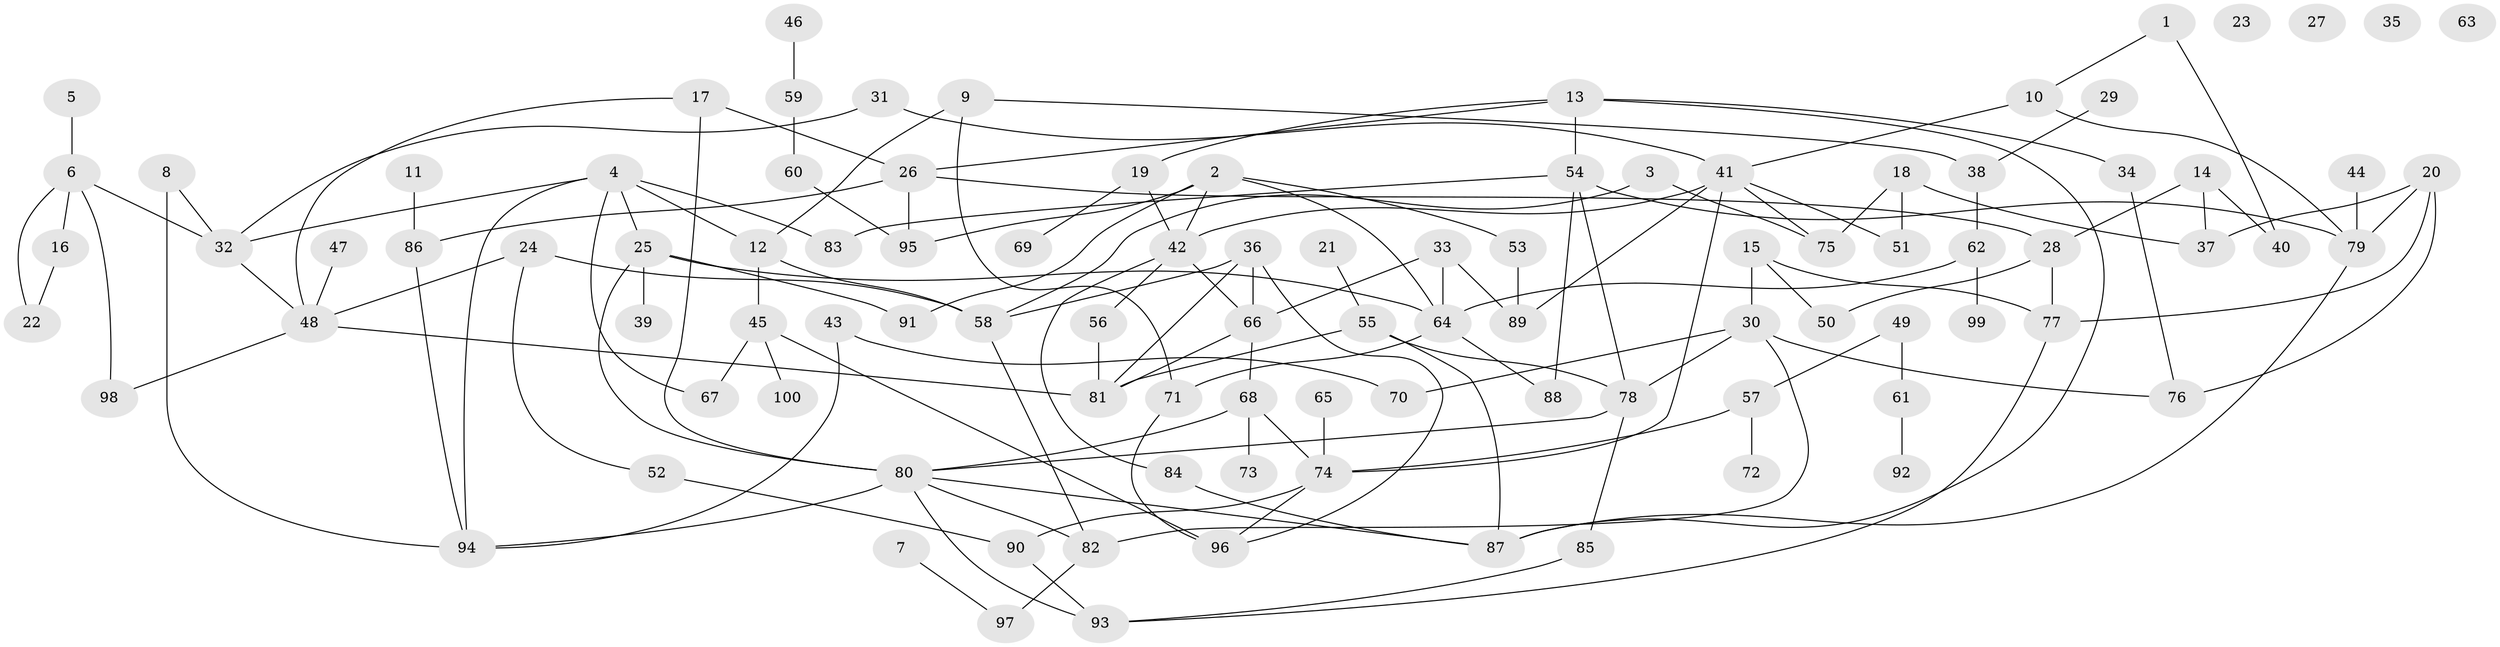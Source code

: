 // coarse degree distribution, {3: 0.1875, 5: 0.078125, 6: 0.09375, 1: 0.234375, 4: 0.09375, 8: 0.0625, 7: 0.03125, 2: 0.125, 0: 0.0625, 11: 0.03125}
// Generated by graph-tools (version 1.1) at 2025/41/03/06/25 10:41:23]
// undirected, 100 vertices, 147 edges
graph export_dot {
graph [start="1"]
  node [color=gray90,style=filled];
  1;
  2;
  3;
  4;
  5;
  6;
  7;
  8;
  9;
  10;
  11;
  12;
  13;
  14;
  15;
  16;
  17;
  18;
  19;
  20;
  21;
  22;
  23;
  24;
  25;
  26;
  27;
  28;
  29;
  30;
  31;
  32;
  33;
  34;
  35;
  36;
  37;
  38;
  39;
  40;
  41;
  42;
  43;
  44;
  45;
  46;
  47;
  48;
  49;
  50;
  51;
  52;
  53;
  54;
  55;
  56;
  57;
  58;
  59;
  60;
  61;
  62;
  63;
  64;
  65;
  66;
  67;
  68;
  69;
  70;
  71;
  72;
  73;
  74;
  75;
  76;
  77;
  78;
  79;
  80;
  81;
  82;
  83;
  84;
  85;
  86;
  87;
  88;
  89;
  90;
  91;
  92;
  93;
  94;
  95;
  96;
  97;
  98;
  99;
  100;
  1 -- 10;
  1 -- 40;
  2 -- 42;
  2 -- 53;
  2 -- 64;
  2 -- 91;
  2 -- 95;
  3 -- 58;
  3 -- 75;
  4 -- 12;
  4 -- 25;
  4 -- 32;
  4 -- 67;
  4 -- 83;
  4 -- 94;
  5 -- 6;
  6 -- 16;
  6 -- 22;
  6 -- 32;
  6 -- 98;
  7 -- 97;
  8 -- 32;
  8 -- 94;
  9 -- 12;
  9 -- 38;
  9 -- 71;
  10 -- 41;
  10 -- 79;
  11 -- 86;
  12 -- 45;
  12 -- 58;
  13 -- 19;
  13 -- 26;
  13 -- 34;
  13 -- 54;
  13 -- 87;
  14 -- 28;
  14 -- 37;
  14 -- 40;
  15 -- 30;
  15 -- 50;
  15 -- 77;
  16 -- 22;
  17 -- 26;
  17 -- 48;
  17 -- 80;
  18 -- 37;
  18 -- 51;
  18 -- 75;
  19 -- 42;
  19 -- 69;
  20 -- 37;
  20 -- 76;
  20 -- 77;
  20 -- 79;
  21 -- 55;
  24 -- 48;
  24 -- 52;
  24 -- 58;
  25 -- 39;
  25 -- 64;
  25 -- 80;
  25 -- 91;
  26 -- 28;
  26 -- 86;
  26 -- 95;
  28 -- 50;
  28 -- 77;
  29 -- 38;
  30 -- 70;
  30 -- 76;
  30 -- 78;
  30 -- 82;
  31 -- 32;
  31 -- 41;
  32 -- 48;
  33 -- 64;
  33 -- 66;
  33 -- 89;
  34 -- 76;
  36 -- 58;
  36 -- 66;
  36 -- 81;
  36 -- 96;
  38 -- 62;
  41 -- 42;
  41 -- 51;
  41 -- 74;
  41 -- 75;
  41 -- 89;
  42 -- 56;
  42 -- 66;
  42 -- 84;
  43 -- 70;
  43 -- 94;
  44 -- 79;
  45 -- 67;
  45 -- 96;
  45 -- 100;
  46 -- 59;
  47 -- 48;
  48 -- 81;
  48 -- 98;
  49 -- 57;
  49 -- 61;
  52 -- 90;
  53 -- 89;
  54 -- 78;
  54 -- 79;
  54 -- 83;
  54 -- 88;
  55 -- 78;
  55 -- 81;
  55 -- 87;
  56 -- 81;
  57 -- 72;
  57 -- 74;
  58 -- 82;
  59 -- 60;
  60 -- 95;
  61 -- 92;
  62 -- 64;
  62 -- 99;
  64 -- 71;
  64 -- 88;
  65 -- 74;
  66 -- 68;
  66 -- 81;
  68 -- 73;
  68 -- 74;
  68 -- 80;
  71 -- 96;
  74 -- 90;
  74 -- 96;
  77 -- 93;
  78 -- 80;
  78 -- 85;
  79 -- 87;
  80 -- 82;
  80 -- 87;
  80 -- 93;
  80 -- 94;
  82 -- 97;
  84 -- 87;
  85 -- 93;
  86 -- 94;
  90 -- 93;
}
